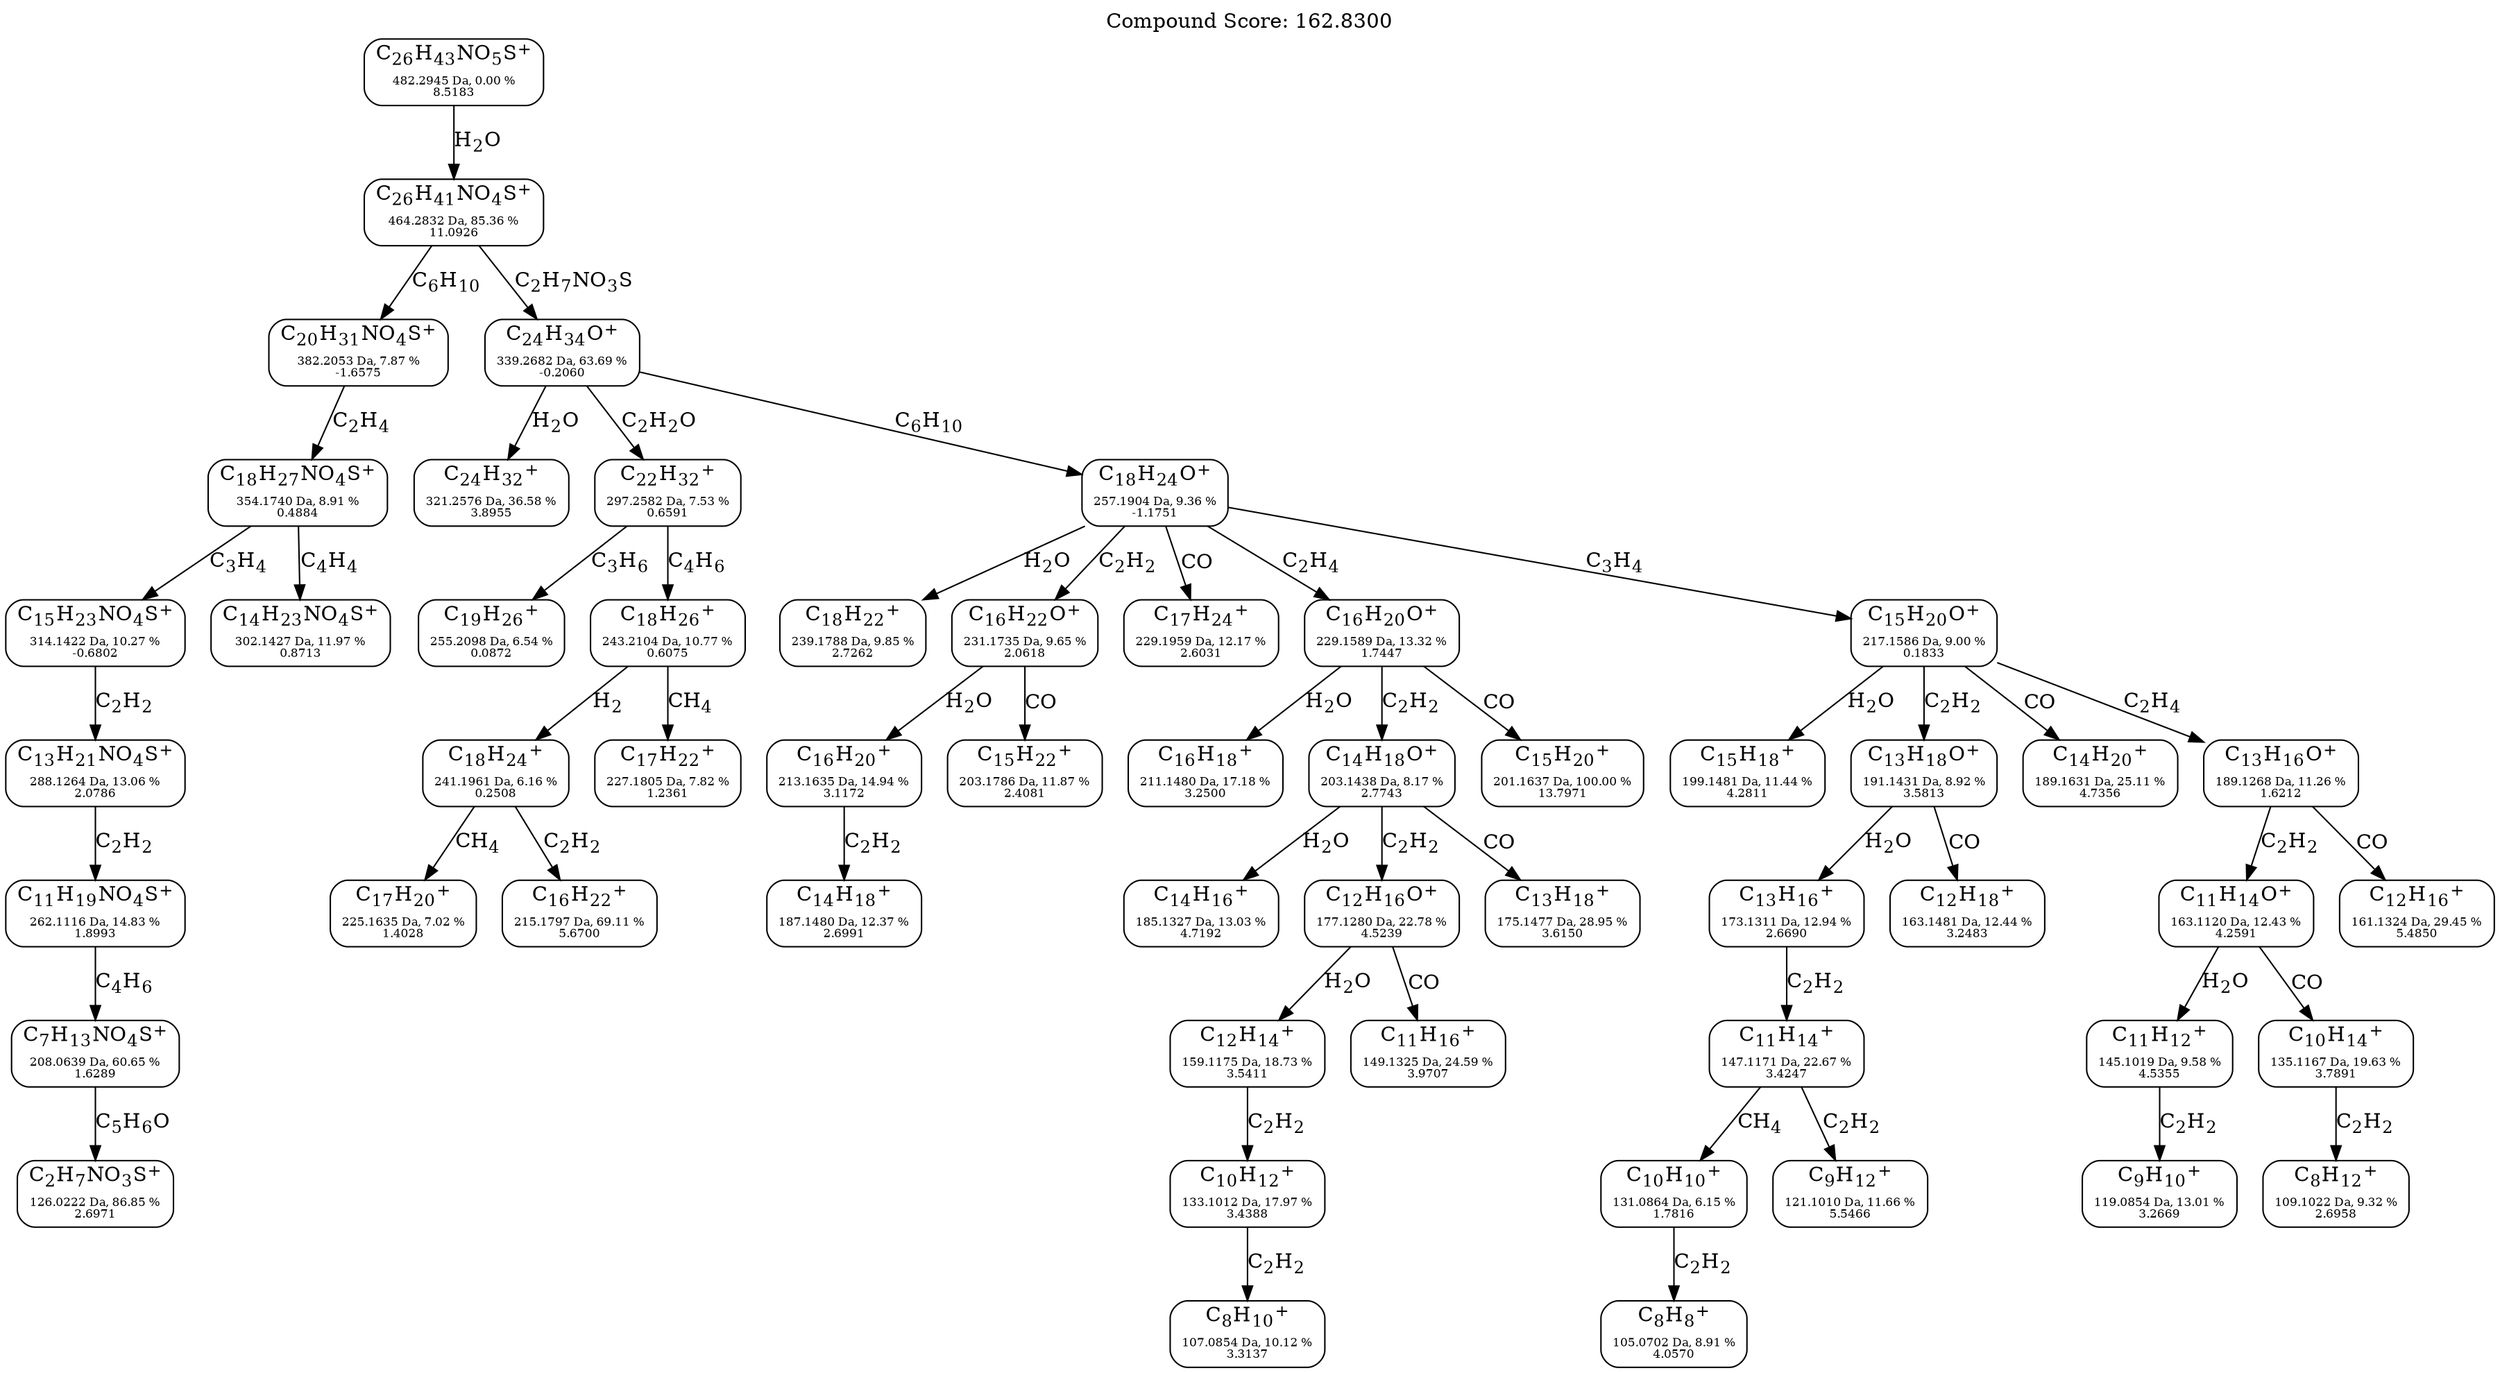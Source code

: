strict digraph {
	node [shape=rect,style=rounded];
	labelloc="t";
	label="Compound Score: 162.8300";
	C26H44NO5S [label=<C<SUB>26</SUB>H<SUB>43</SUB>NO<SUB>5</SUB>S<SUP>+</SUP><FONT POINT-SIZE="8"><BR /> <BR />482.2945 Da, 0.00 %<BR />8.5183</FONT>>];
	C26H42NO4S [label=<C<SUB>26</SUB>H<SUB>41</SUB>NO<SUB>4</SUB>S<SUP>+</SUP><FONT POINT-SIZE="8"><BR /> <BR />464.2832 Da, 85.36 %<BR />11.0926</FONT>>];
	C20H32NO4S [label=<C<SUB>20</SUB>H<SUB>31</SUB>NO<SUB>4</SUB>S<SUP>+</SUP><FONT POINT-SIZE="8"><BR /> <BR />382.2053 Da, 7.87 %<BR />-1.6575</FONT>>];
	C18H28NO4S [label=<C<SUB>18</SUB>H<SUB>27</SUB>NO<SUB>4</SUB>S<SUP>+</SUP><FONT POINT-SIZE="8"><BR /> <BR />354.1740 Da, 8.91 %<BR />0.4884</FONT>>];
	C24H35O [label=<C<SUB>24</SUB>H<SUB>34</SUB>O<SUP>+</SUP><FONT POINT-SIZE="8"><BR /> <BR />339.2682 Da, 63.69 %<BR />-0.2060</FONT>>];
	C24H33 [label=<C<SUB>24</SUB>H<SUB>32</SUB><SUP>+</SUP><FONT POINT-SIZE="8"><BR /> <BR />321.2576 Da, 36.58 %<BR />3.8955</FONT>>];
	C15H24NO4S [label=<C<SUB>15</SUB>H<SUB>23</SUB>NO<SUB>4</SUB>S<SUP>+</SUP><FONT POINT-SIZE="8"><BR /> <BR />314.1422 Da, 10.27 %<BR />-0.6802</FONT>>];
	C14H24NO4S [label=<C<SUB>14</SUB>H<SUB>23</SUB>NO<SUB>4</SUB>S<SUP>+</SUP><FONT POINT-SIZE="8"><BR /> <BR />302.1427 Da, 11.97 %<BR />0.8713</FONT>>];
	C22H33 [label=<C<SUB>22</SUB>H<SUB>32</SUB><SUP>+</SUP><FONT POINT-SIZE="8"><BR /> <BR />297.2582 Da, 7.53 %<BR />0.6591</FONT>>];
	C13H22NO4S [label=<C<SUB>13</SUB>H<SUB>21</SUB>NO<SUB>4</SUB>S<SUP>+</SUP><FONT POINT-SIZE="8"><BR /> <BR />288.1264 Da, 13.06 %<BR />2.0786</FONT>>];
	C11H20NO4S [label=<C<SUB>11</SUB>H<SUB>19</SUB>NO<SUB>4</SUB>S<SUP>+</SUP><FONT POINT-SIZE="8"><BR /> <BR />262.1116 Da, 14.83 %<BR />1.8993</FONT>>];
	C18H25O [label=<C<SUB>18</SUB>H<SUB>24</SUB>O<SUP>+</SUP><FONT POINT-SIZE="8"><BR /> <BR />257.1904 Da, 9.36 %<BR />-1.1751</FONT>>];
	C19H27 [label=<C<SUB>19</SUB>H<SUB>26</SUB><SUP>+</SUP><FONT POINT-SIZE="8"><BR /> <BR />255.2098 Da, 6.54 %<BR />0.0872</FONT>>];
	C18H27 [label=<C<SUB>18</SUB>H<SUB>26</SUB><SUP>+</SUP><FONT POINT-SIZE="8"><BR /> <BR />243.2104 Da, 10.77 %<BR />0.6075</FONT>>];
	C18H25 [label=<C<SUB>18</SUB>H<SUB>24</SUB><SUP>+</SUP><FONT POINT-SIZE="8"><BR /> <BR />241.1961 Da, 6.16 %<BR />0.2508</FONT>>];
	C18H23 [label=<C<SUB>18</SUB>H<SUB>22</SUB><SUP>+</SUP><FONT POINT-SIZE="8"><BR /> <BR />239.1788 Da, 9.85 %<BR />2.7262</FONT>>];
	C16H23O [label=<C<SUB>16</SUB>H<SUB>22</SUB>O<SUP>+</SUP><FONT POINT-SIZE="8"><BR /> <BR />231.1735 Da, 9.65 %<BR />2.0618</FONT>>];
	C17H25 [label=<C<SUB>17</SUB>H<SUB>24</SUB><SUP>+</SUP><FONT POINT-SIZE="8"><BR /> <BR />229.1959 Da, 12.17 %<BR />2.6031</FONT>>];
	C16H21O [label=<C<SUB>16</SUB>H<SUB>20</SUB>O<SUP>+</SUP><FONT POINT-SIZE="8"><BR /> <BR />229.1589 Da, 13.32 %<BR />1.7447</FONT>>];
	C17H23 [label=<C<SUB>17</SUB>H<SUB>22</SUB><SUP>+</SUP><FONT POINT-SIZE="8"><BR /> <BR />227.1805 Da, 7.82 %<BR />1.2361</FONT>>];
	C17H21 [label=<C<SUB>17</SUB>H<SUB>20</SUB><SUP>+</SUP><FONT POINT-SIZE="8"><BR /> <BR />225.1635 Da, 7.02 %<BR />1.4028</FONT>>];
	C15H21O [label=<C<SUB>15</SUB>H<SUB>20</SUB>O<SUP>+</SUP><FONT POINT-SIZE="8"><BR /> <BR />217.1586 Da, 9.00 %<BR />0.1833</FONT>>];
	C16H23 [label=<C<SUB>16</SUB>H<SUB>22</SUB><SUP>+</SUP><FONT POINT-SIZE="8"><BR /> <BR />215.1797 Da, 69.11 %<BR />5.6700</FONT>>];
	C16H21 [label=<C<SUB>16</SUB>H<SUB>20</SUB><SUP>+</SUP><FONT POINT-SIZE="8"><BR /> <BR />213.1635 Da, 14.94 %<BR />3.1172</FONT>>];
	C16H19 [label=<C<SUB>16</SUB>H<SUB>18</SUB><SUP>+</SUP><FONT POINT-SIZE="8"><BR /> <BR />211.1480 Da, 17.18 %<BR />3.2500</FONT>>];
	C7H14NO4S [label=<C<SUB>7</SUB>H<SUB>13</SUB>NO<SUB>4</SUB>S<SUP>+</SUP><FONT POINT-SIZE="8"><BR /> <BR />208.0639 Da, 60.65 %<BR />1.6289</FONT>>];
	C15H23 [label=<C<SUB>15</SUB>H<SUB>22</SUB><SUP>+</SUP><FONT POINT-SIZE="8"><BR /> <BR />203.1786 Da, 11.87 %<BR />2.4081</FONT>>];
	C14H19O [label=<C<SUB>14</SUB>H<SUB>18</SUB>O<SUP>+</SUP><FONT POINT-SIZE="8"><BR /> <BR />203.1438 Da, 8.17 %<BR />2.7743</FONT>>];
	C15H21 [label=<C<SUB>15</SUB>H<SUB>20</SUB><SUP>+</SUP><FONT POINT-SIZE="8"><BR /> <BR />201.1637 Da, 100.00 %<BR />13.7971</FONT>>];
	C15H19 [label=<C<SUB>15</SUB>H<SUB>18</SUB><SUP>+</SUP><FONT POINT-SIZE="8"><BR /> <BR />199.1481 Da, 11.44 %<BR />4.2811</FONT>>];
	C13H19O [label=<C<SUB>13</SUB>H<SUB>18</SUB>O<SUP>+</SUP><FONT POINT-SIZE="8"><BR /> <BR />191.1431 Da, 8.92 %<BR />3.5813</FONT>>];
	C14H21 [label=<C<SUB>14</SUB>H<SUB>20</SUB><SUP>+</SUP><FONT POINT-SIZE="8"><BR /> <BR />189.1631 Da, 25.11 %<BR />4.7356</FONT>>];
	C13H17O [label=<C<SUB>13</SUB>H<SUB>16</SUB>O<SUP>+</SUP><FONT POINT-SIZE="8"><BR /> <BR />189.1268 Da, 11.26 %<BR />1.6212</FONT>>];
	C14H19 [label=<C<SUB>14</SUB>H<SUB>18</SUB><SUP>+</SUP><FONT POINT-SIZE="8"><BR /> <BR />187.1480 Da, 12.37 %<BR />2.6991</FONT>>];
	C14H17 [label=<C<SUB>14</SUB>H<SUB>16</SUB><SUP>+</SUP><FONT POINT-SIZE="8"><BR /> <BR />185.1327 Da, 13.03 %<BR />4.7192</FONT>>];
	C12H17O [label=<C<SUB>12</SUB>H<SUB>16</SUB>O<SUP>+</SUP><FONT POINT-SIZE="8"><BR /> <BR />177.1280 Da, 22.78 %<BR />4.5239</FONT>>];
	C13H19 [label=<C<SUB>13</SUB>H<SUB>18</SUB><SUP>+</SUP><FONT POINT-SIZE="8"><BR /> <BR />175.1477 Da, 28.95 %<BR />3.6150</FONT>>];
	C13H17 [label=<C<SUB>13</SUB>H<SUB>16</SUB><SUP>+</SUP><FONT POINT-SIZE="8"><BR /> <BR />173.1311 Da, 12.94 %<BR />2.6690</FONT>>];
	C12H19 [label=<C<SUB>12</SUB>H<SUB>18</SUB><SUP>+</SUP><FONT POINT-SIZE="8"><BR /> <BR />163.1481 Da, 12.44 %<BR />3.2483</FONT>>];
	C11H15O [label=<C<SUB>11</SUB>H<SUB>14</SUB>O<SUP>+</SUP><FONT POINT-SIZE="8"><BR /> <BR />163.1120 Da, 12.43 %<BR />4.2591</FONT>>];
	C12H17 [label=<C<SUB>12</SUB>H<SUB>16</SUB><SUP>+</SUP><FONT POINT-SIZE="8"><BR /> <BR />161.1324 Da, 29.45 %<BR />5.4850</FONT>>];
	C12H15 [label=<C<SUB>12</SUB>H<SUB>14</SUB><SUP>+</SUP><FONT POINT-SIZE="8"><BR /> <BR />159.1175 Da, 18.73 %<BR />3.5411</FONT>>];
	C11H17 [label=<C<SUB>11</SUB>H<SUB>16</SUB><SUP>+</SUP><FONT POINT-SIZE="8"><BR /> <BR />149.1325 Da, 24.59 %<BR />3.9707</FONT>>];
	C11H15 [label=<C<SUB>11</SUB>H<SUB>14</SUB><SUP>+</SUP><FONT POINT-SIZE="8"><BR /> <BR />147.1171 Da, 22.67 %<BR />3.4247</FONT>>];
	C11H13 [label=<C<SUB>11</SUB>H<SUB>12</SUB><SUP>+</SUP><FONT POINT-SIZE="8"><BR /> <BR />145.1019 Da, 9.58 %<BR />4.5355</FONT>>];
	C10H15 [label=<C<SUB>10</SUB>H<SUB>14</SUB><SUP>+</SUP><FONT POINT-SIZE="8"><BR /> <BR />135.1167 Da, 19.63 %<BR />3.7891</FONT>>];
	C10H13 [label=<C<SUB>10</SUB>H<SUB>12</SUB><SUP>+</SUP><FONT POINT-SIZE="8"><BR /> <BR />133.1012 Da, 17.97 %<BR />3.4388</FONT>>];
	C10H11 [label=<C<SUB>10</SUB>H<SUB>10</SUB><SUP>+</SUP><FONT POINT-SIZE="8"><BR /> <BR />131.0864 Da, 6.15 %<BR />1.7816</FONT>>];
	C2H8NO3S [label=<C<SUB>2</SUB>H<SUB>7</SUB>NO<SUB>3</SUB>S<SUP>+</SUP><FONT POINT-SIZE="8"><BR /> <BR />126.0222 Da, 86.85 %<BR />2.6971</FONT>>];
	C9H13 [label=<C<SUB>9</SUB>H<SUB>12</SUB><SUP>+</SUP><FONT POINT-SIZE="8"><BR /> <BR />121.1010 Da, 11.66 %<BR />5.5466</FONT>>];
	C9H11 [label=<C<SUB>9</SUB>H<SUB>10</SUB><SUP>+</SUP><FONT POINT-SIZE="8"><BR /> <BR />119.0854 Da, 13.01 %<BR />3.2669</FONT>>];
	C8H13 [label=<C<SUB>8</SUB>H<SUB>12</SUB><SUP>+</SUP><FONT POINT-SIZE="8"><BR /> <BR />109.1022 Da, 9.32 %<BR />2.6958</FONT>>];
	C8H11 [label=<C<SUB>8</SUB>H<SUB>10</SUB><SUP>+</SUP><FONT POINT-SIZE="8"><BR /> <BR />107.0854 Da, 10.12 %<BR />3.3137</FONT>>];
	C8H9 [label=<C<SUB>8</SUB>H<SUB>8</SUB><SUP>+</SUP><FONT POINT-SIZE="8"><BR /> <BR />105.0702 Da, 8.91 %<BR />4.0570</FONT>>];

	C26H44NO5S -> C26H42NO4S [label=<H<SUB>2</SUB>O>];
	C26H42NO4S -> C20H32NO4S [label=<C<SUB>6</SUB>H<SUB>10</SUB>>];
	C20H32NO4S -> C18H28NO4S [label=<C<SUB>2</SUB>H<SUB>4</SUB>>];
	C26H42NO4S -> C24H35O [label=<C<SUB>2</SUB>H<SUB>7</SUB>NO<SUB>3</SUB>S>];
	C24H35O -> C24H33 [label=<H<SUB>2</SUB>O>];
	C18H28NO4S -> C15H24NO4S [label=<C<SUB>3</SUB>H<SUB>4</SUB>>];
	C18H28NO4S -> C14H24NO4S [label=<C<SUB>4</SUB>H<SUB>4</SUB>>];
	C24H35O -> C22H33 [label=<C<SUB>2</SUB>H<SUB>2</SUB>O>];
	C15H24NO4S -> C13H22NO4S [label=<C<SUB>2</SUB>H<SUB>2</SUB>>];
	C13H22NO4S -> C11H20NO4S [label=<C<SUB>2</SUB>H<SUB>2</SUB>>];
	C24H35O -> C18H25O [label=<C<SUB>6</SUB>H<SUB>10</SUB>>];
	C22H33 -> C19H27 [label=<C<SUB>3</SUB>H<SUB>6</SUB>>];
	C22H33 -> C18H27 [label=<C<SUB>4</SUB>H<SUB>6</SUB>>];
	C18H27 -> C18H25 [label=<H<SUB>2</SUB>>];
	C18H25O -> C18H23 [label=<H<SUB>2</SUB>O>];
	C18H25O -> C16H23O [label=<C<SUB>2</SUB>H<SUB>2</SUB>>];
	C18H25O -> C17H25 [label=<CO>];
	C18H25O -> C16H21O [label=<C<SUB>2</SUB>H<SUB>4</SUB>>];
	C18H27 -> C17H23 [label=<CH<SUB>4</SUB>>];
	C18H25 -> C17H21 [label=<CH<SUB>4</SUB>>];
	C18H25O -> C15H21O [label=<C<SUB>3</SUB>H<SUB>4</SUB>>];
	C18H25 -> C16H23 [label=<C<SUB>2</SUB>H<SUB>2</SUB>>];
	C16H23O -> C16H21 [label=<H<SUB>2</SUB>O>];
	C16H21O -> C16H19 [label=<H<SUB>2</SUB>O>];
	C11H20NO4S -> C7H14NO4S [label=<C<SUB>4</SUB>H<SUB>6</SUB>>];
	C16H23O -> C15H23 [label=<CO>];
	C16H21O -> C14H19O [label=<C<SUB>2</SUB>H<SUB>2</SUB>>];
	C16H21O -> C15H21 [label=<CO>];
	C15H21O -> C15H19 [label=<H<SUB>2</SUB>O>];
	C15H21O -> C13H19O [label=<C<SUB>2</SUB>H<SUB>2</SUB>>];
	C15H21O -> C14H21 [label=<CO>];
	C15H21O -> C13H17O [label=<C<SUB>2</SUB>H<SUB>4</SUB>>];
	C16H21 -> C14H19 [label=<C<SUB>2</SUB>H<SUB>2</SUB>>];
	C14H19O -> C14H17 [label=<H<SUB>2</SUB>O>];
	C14H19O -> C12H17O [label=<C<SUB>2</SUB>H<SUB>2</SUB>>];
	C14H19O -> C13H19 [label=<CO>];
	C13H19O -> C13H17 [label=<H<SUB>2</SUB>O>];
	C13H19O -> C12H19 [label=<CO>];
	C13H17O -> C11H15O [label=<C<SUB>2</SUB>H<SUB>2</SUB>>];
	C13H17O -> C12H17 [label=<CO>];
	C12H17O -> C12H15 [label=<H<SUB>2</SUB>O>];
	C12H17O -> C11H17 [label=<CO>];
	C13H17 -> C11H15 [label=<C<SUB>2</SUB>H<SUB>2</SUB>>];
	C11H15O -> C11H13 [label=<H<SUB>2</SUB>O>];
	C11H15O -> C10H15 [label=<CO>];
	C12H15 -> C10H13 [label=<C<SUB>2</SUB>H<SUB>2</SUB>>];
	C11H15 -> C10H11 [label=<CH<SUB>4</SUB>>];
	C7H14NO4S -> C2H8NO3S [label=<C<SUB>5</SUB>H<SUB>6</SUB>O>];
	C11H15 -> C9H13 [label=<C<SUB>2</SUB>H<SUB>2</SUB>>];
	C11H13 -> C9H11 [label=<C<SUB>2</SUB>H<SUB>2</SUB>>];
	C10H15 -> C8H13 [label=<C<SUB>2</SUB>H<SUB>2</SUB>>];
	C10H13 -> C8H11 [label=<C<SUB>2</SUB>H<SUB>2</SUB>>];
	C10H11 -> C8H9 [label=<C<SUB>2</SUB>H<SUB>2</SUB>>];
}